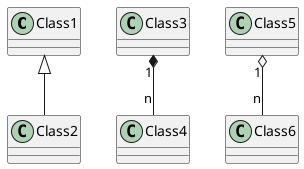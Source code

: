 @startuml relationship example
class Class1{}

class Class2{}

class Class3{}

class Class4{}

class Class5{}

class Class6{}

Class1 <|-- Class2
Class3 "1" *-- "n" Class4
Class5 "1" o-- "n" Class6
@enduml